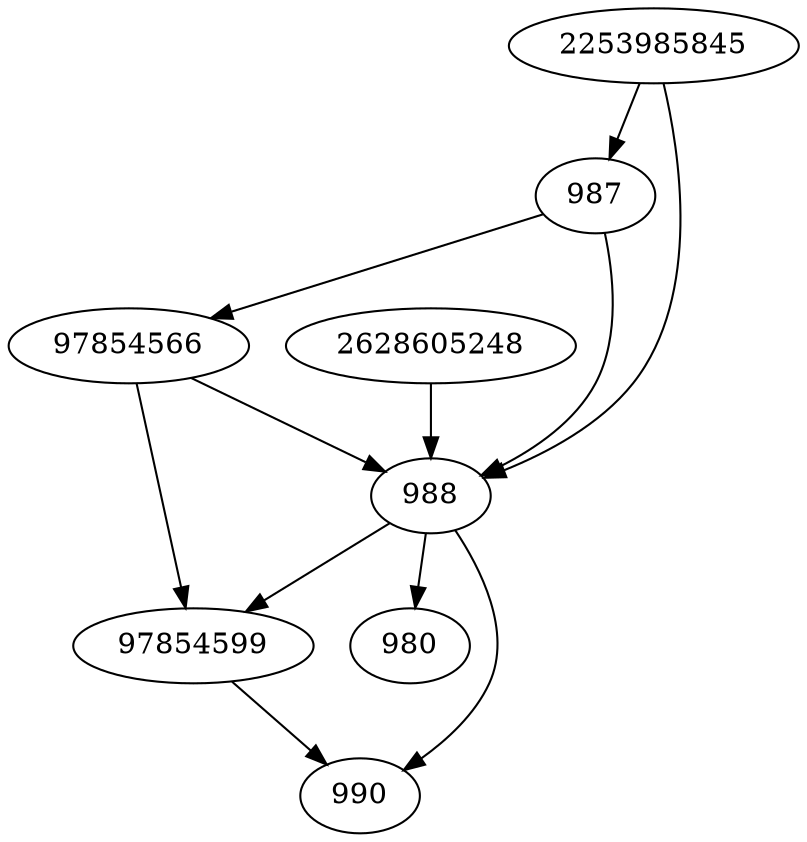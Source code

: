 strict digraph  {
2628605248;
97854566;
97854599;
980;
2253985845;
987;
988;
990;
2628605248 -> 988;
97854566 -> 988;
97854566 -> 97854599;
97854599 -> 990;
2253985845 -> 987;
2253985845 -> 988;
987 -> 988;
987 -> 97854566;
988 -> 990;
988 -> 980;
988 -> 97854599;
}
